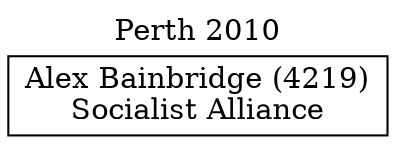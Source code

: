 // House preference flow
digraph "Alex Bainbridge (4219)_Perth_2010" {
	graph [label="Perth 2010" labelloc=t mclimit=10]
	node [shape=box]
	"Alex Bainbridge (4219)" [label="Alex Bainbridge (4219)
Socialist Alliance"]
}
